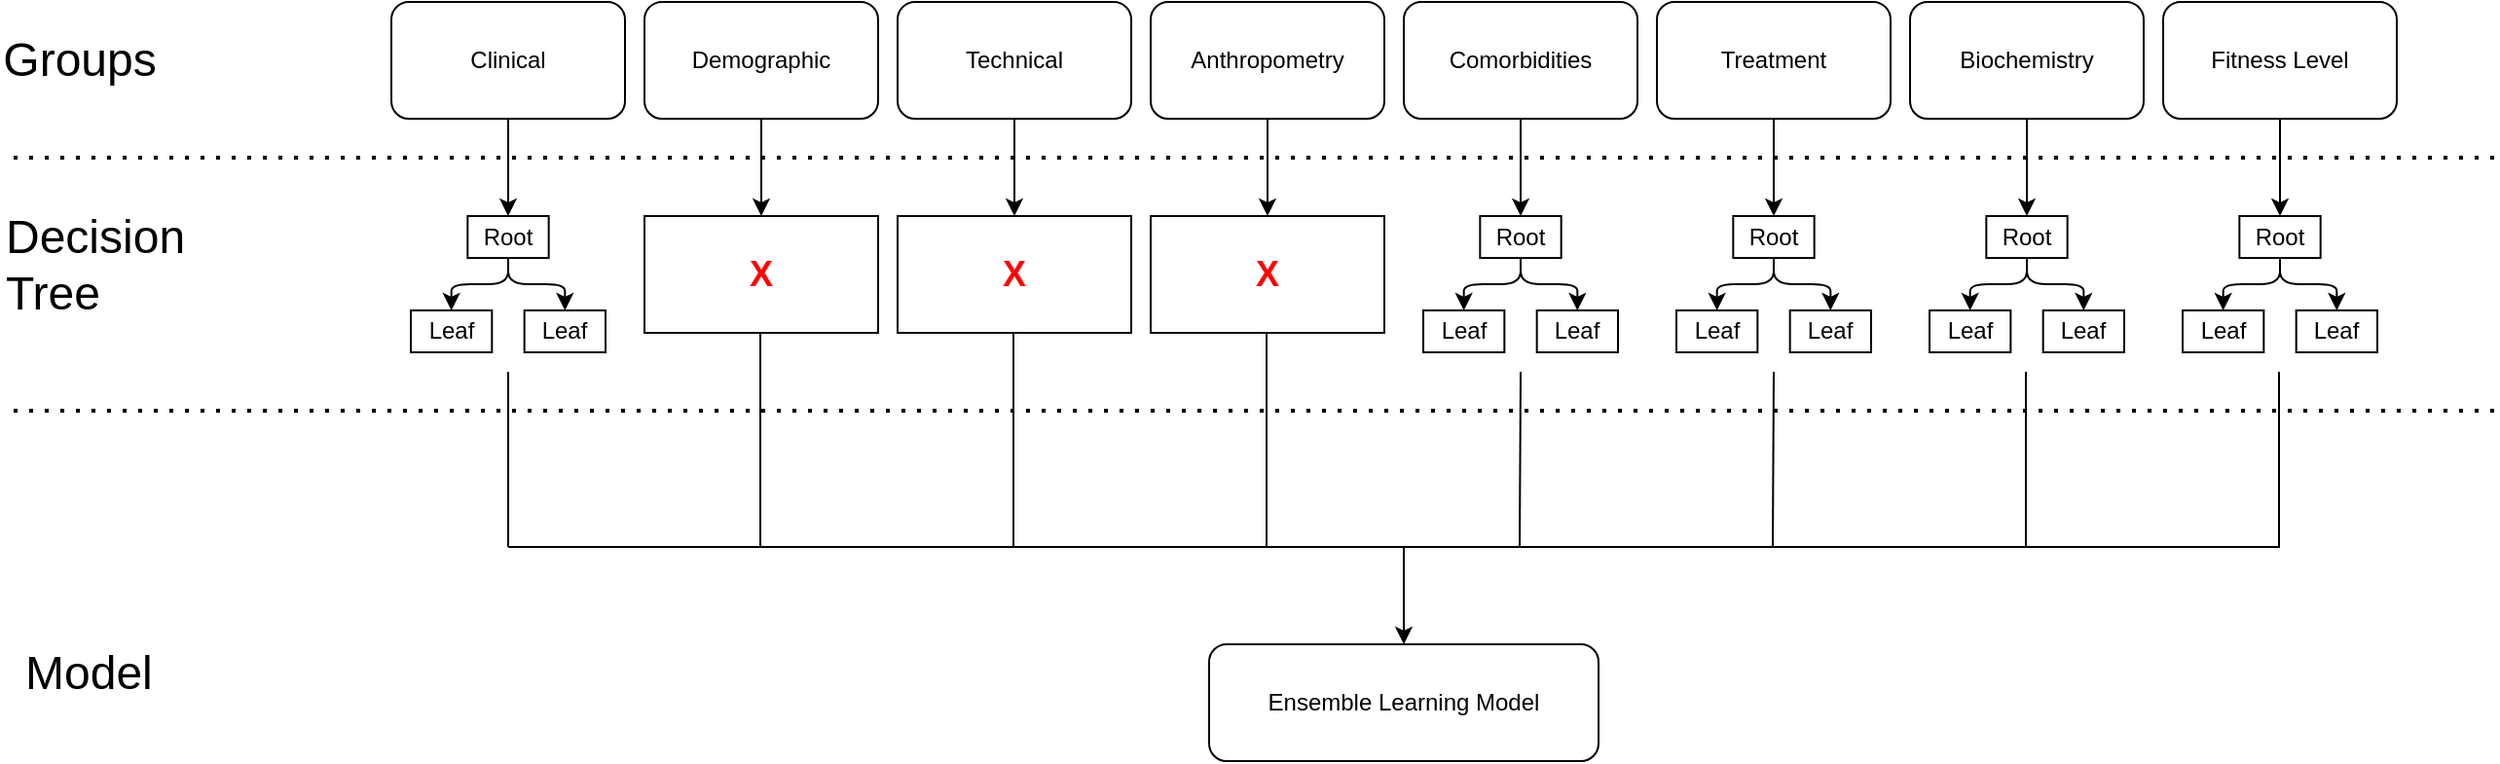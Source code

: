 <mxfile version="21.6.8" type="device">
  <diagram name="Page-1" id="-Qt2ztKeV2bImstE-vtO">
    <mxGraphModel dx="1434" dy="758" grid="1" gridSize="10" guides="1" tooltips="1" connect="1" arrows="1" fold="1" page="1" pageScale="1" pageWidth="827" pageHeight="1169" math="0" shadow="0">
      <root>
        <mxCell id="0" />
        <mxCell id="1" parent="0" />
        <mxCell id="Wdemls4XMApZAzFT3hwG-3" value="Clinical" style="rounded=1;whiteSpace=wrap;html=1;" parent="1" vertex="1">
          <mxGeometry x="240" y="120" width="120" height="60" as="geometry" />
        </mxCell>
        <mxCell id="Wdemls4XMApZAzFT3hwG-4" value="Demographic" style="rounded=1;whiteSpace=wrap;html=1;" parent="1" vertex="1">
          <mxGeometry x="370" y="120" width="120" height="60" as="geometry" />
        </mxCell>
        <mxCell id="Wdemls4XMApZAzFT3hwG-5" value="Technical" style="rounded=1;whiteSpace=wrap;html=1;" parent="1" vertex="1">
          <mxGeometry x="500" y="120" width="120" height="60" as="geometry" />
        </mxCell>
        <mxCell id="Wdemls4XMApZAzFT3hwG-6" value="Anthropometry" style="rounded=1;whiteSpace=wrap;html=1;" parent="1" vertex="1">
          <mxGeometry x="630" y="120" width="120" height="60" as="geometry" />
        </mxCell>
        <mxCell id="Wdemls4XMApZAzFT3hwG-7" value="Comorbidities" style="rounded=1;whiteSpace=wrap;html=1;" parent="1" vertex="1">
          <mxGeometry x="760" y="120" width="120" height="60" as="geometry" />
        </mxCell>
        <mxCell id="Wdemls4XMApZAzFT3hwG-8" value="Treatment" style="rounded=1;whiteSpace=wrap;html=1;" parent="1" vertex="1">
          <mxGeometry x="890" y="120" width="120" height="60" as="geometry" />
        </mxCell>
        <mxCell id="Wdemls4XMApZAzFT3hwG-9" value="Biochemistry" style="rounded=1;whiteSpace=wrap;html=1;" parent="1" vertex="1">
          <mxGeometry x="1020" y="120" width="120" height="60" as="geometry" />
        </mxCell>
        <mxCell id="Wdemls4XMApZAzFT3hwG-10" value="Fitness Level" style="rounded=1;whiteSpace=wrap;html=1;" parent="1" vertex="1">
          <mxGeometry x="1150" y="120" width="120" height="60" as="geometry" />
        </mxCell>
        <mxCell id="Wdemls4XMApZAzFT3hwG-12" value="" style="endArrow=none;dashed=1;html=1;dashPattern=1 3;strokeWidth=2;rounded=0;" parent="1" edge="1">
          <mxGeometry width="50" height="50" relative="1" as="geometry">
            <mxPoint x="1320" y="200" as="sourcePoint" />
            <mxPoint x="40" y="200" as="targetPoint" />
          </mxGeometry>
        </mxCell>
        <mxCell id="Wdemls4XMApZAzFT3hwG-14" value="&lt;font style=&quot;font-size: 24px;&quot;&gt;Groups&lt;/font&gt;" style="text;html=1;strokeColor=none;fillColor=none;align=center;verticalAlign=middle;whiteSpace=wrap;rounded=0;fontSize=24;" parent="1" vertex="1">
          <mxGeometry x="50" y="135" width="60" height="30" as="geometry" />
        </mxCell>
        <mxCell id="Wdemls4XMApZAzFT3hwG-15" value="&lt;font style=&quot;font-size: 24px;&quot;&gt;Decision Tree&lt;br&gt;&lt;/font&gt;" style="text;html=1;strokeColor=none;fillColor=none;align=left;verticalAlign=middle;whiteSpace=wrap;rounded=0;fontSize=24;" parent="1" vertex="1">
          <mxGeometry x="40" y="240" width="60" height="30" as="geometry" />
        </mxCell>
        <mxCell id="Wdemls4XMApZAzFT3hwG-16" value="" style="endArrow=classic;html=1;rounded=0;" parent="1" source="Wdemls4XMApZAzFT3hwG-3" edge="1">
          <mxGeometry width="50" height="50" relative="1" as="geometry">
            <mxPoint x="660" y="370" as="sourcePoint" />
            <mxPoint x="300" y="230" as="targetPoint" />
          </mxGeometry>
        </mxCell>
        <mxCell id="Wdemls4XMApZAzFT3hwG-17" value="&lt;h2 style=&quot;border-color: var(--border-color);&quot;&gt;&lt;font style=&quot;border-color: var(--border-color);&quot; color=&quot;#ff0000&quot;&gt;X&lt;/font&gt;&lt;/h2&gt;" style="rounded=0;whiteSpace=wrap;html=1;" parent="1" vertex="1">
          <mxGeometry x="370" y="230" width="120" height="60" as="geometry" />
        </mxCell>
        <mxCell id="Wdemls4XMApZAzFT3hwG-18" value="&lt;h2&gt;&lt;font color=&quot;#ff0000&quot;&gt;X&lt;/font&gt;&lt;/h2&gt;" style="rounded=0;whiteSpace=wrap;html=1;" parent="1" vertex="1">
          <mxGeometry x="500" y="230" width="120" height="60" as="geometry" />
        </mxCell>
        <mxCell id="Wdemls4XMApZAzFT3hwG-19" value="&lt;h2 style=&quot;border-color: var(--border-color);&quot;&gt;&lt;font style=&quot;border-color: var(--border-color);&quot; color=&quot;#ff0000&quot;&gt;X&lt;/font&gt;&lt;/h2&gt;" style="rounded=0;whiteSpace=wrap;html=1;" parent="1" vertex="1">
          <mxGeometry x="630" y="230" width="120" height="60" as="geometry" />
        </mxCell>
        <mxCell id="Wdemls4XMApZAzFT3hwG-24" value="" style="endArrow=classic;html=1;rounded=0;" parent="1" source="Wdemls4XMApZAzFT3hwG-4" target="Wdemls4XMApZAzFT3hwG-17" edge="1">
          <mxGeometry width="50" height="50" relative="1" as="geometry">
            <mxPoint x="660" y="370" as="sourcePoint" />
            <mxPoint x="710" y="320" as="targetPoint" />
          </mxGeometry>
        </mxCell>
        <mxCell id="Wdemls4XMApZAzFT3hwG-25" value="" style="endArrow=classic;html=1;rounded=0;" parent="1" source="Wdemls4XMApZAzFT3hwG-5" target="Wdemls4XMApZAzFT3hwG-18" edge="1">
          <mxGeometry width="50" height="50" relative="1" as="geometry">
            <mxPoint x="440" y="190" as="sourcePoint" />
            <mxPoint x="440" y="240" as="targetPoint" />
          </mxGeometry>
        </mxCell>
        <mxCell id="Wdemls4XMApZAzFT3hwG-26" value="" style="endArrow=classic;html=1;rounded=0;" parent="1" source="Wdemls4XMApZAzFT3hwG-6" target="Wdemls4XMApZAzFT3hwG-19" edge="1">
          <mxGeometry width="50" height="50" relative="1" as="geometry">
            <mxPoint x="570" y="190" as="sourcePoint" />
            <mxPoint x="570" y="240" as="targetPoint" />
          </mxGeometry>
        </mxCell>
        <mxCell id="Wdemls4XMApZAzFT3hwG-27" value="" style="endArrow=classic;html=1;rounded=0;" parent="1" source="Wdemls4XMApZAzFT3hwG-7" edge="1">
          <mxGeometry width="50" height="50" relative="1" as="geometry">
            <mxPoint x="700" y="190" as="sourcePoint" />
            <mxPoint x="820" y="230" as="targetPoint" />
          </mxGeometry>
        </mxCell>
        <mxCell id="Wdemls4XMApZAzFT3hwG-28" value="" style="endArrow=classic;html=1;rounded=0;" parent="1" source="Wdemls4XMApZAzFT3hwG-8" edge="1">
          <mxGeometry width="50" height="50" relative="1" as="geometry">
            <mxPoint x="830" y="190" as="sourcePoint" />
            <mxPoint x="950" y="230" as="targetPoint" />
          </mxGeometry>
        </mxCell>
        <mxCell id="Wdemls4XMApZAzFT3hwG-29" value="" style="endArrow=classic;html=1;rounded=0;" parent="1" source="Wdemls4XMApZAzFT3hwG-9" edge="1">
          <mxGeometry width="50" height="50" relative="1" as="geometry">
            <mxPoint x="960" y="190" as="sourcePoint" />
            <mxPoint x="1080" y="230" as="targetPoint" />
          </mxGeometry>
        </mxCell>
        <mxCell id="Wdemls4XMApZAzFT3hwG-30" value="" style="endArrow=classic;html=1;rounded=0;" parent="1" source="Wdemls4XMApZAzFT3hwG-10" edge="1">
          <mxGeometry width="50" height="50" relative="1" as="geometry">
            <mxPoint x="1090" y="190" as="sourcePoint" />
            <mxPoint x="1210" y="230" as="targetPoint" />
          </mxGeometry>
        </mxCell>
        <mxCell id="Wdemls4XMApZAzFT3hwG-40" value="" style="endArrow=none;dashed=1;html=1;dashPattern=1 3;strokeWidth=2;rounded=0;" parent="1" edge="1">
          <mxGeometry width="50" height="50" relative="1" as="geometry">
            <mxPoint x="1320" y="330" as="sourcePoint" />
            <mxPoint x="40" y="330" as="targetPoint" />
          </mxGeometry>
        </mxCell>
        <mxCell id="Wdemls4XMApZAzFT3hwG-42" value="" style="endArrow=none;html=1;rounded=0;" parent="1" edge="1">
          <mxGeometry width="50" height="50" relative="1" as="geometry">
            <mxPoint x="300" y="400" as="sourcePoint" />
            <mxPoint x="1210" y="400" as="targetPoint" />
          </mxGeometry>
        </mxCell>
        <mxCell id="Wdemls4XMApZAzFT3hwG-43" value="" style="endArrow=classic;html=1;rounded=0;" parent="1" target="KJ-lzjBJcKyRDd2qdMHR-39" edge="1">
          <mxGeometry width="50" height="50" relative="1" as="geometry">
            <mxPoint x="760" y="400" as="sourcePoint" />
            <mxPoint x="760" y="440" as="targetPoint" />
          </mxGeometry>
        </mxCell>
        <mxCell id="Wdemls4XMApZAzFT3hwG-45" value="" style="endArrow=none;html=1;rounded=0;" parent="1" edge="1">
          <mxGeometry width="50" height="50" relative="1" as="geometry">
            <mxPoint x="300" y="310" as="sourcePoint" />
            <mxPoint x="300" y="400" as="targetPoint" />
          </mxGeometry>
        </mxCell>
        <mxCell id="Wdemls4XMApZAzFT3hwG-46" value="" style="endArrow=none;html=1;rounded=0;" parent="1" edge="1">
          <mxGeometry width="50" height="50" relative="1" as="geometry">
            <mxPoint x="429.5" y="290" as="sourcePoint" />
            <mxPoint x="429.5" y="400" as="targetPoint" />
          </mxGeometry>
        </mxCell>
        <mxCell id="Wdemls4XMApZAzFT3hwG-47" value="" style="endArrow=none;html=1;rounded=0;" parent="1" edge="1">
          <mxGeometry width="50" height="50" relative="1" as="geometry">
            <mxPoint x="559.5" y="290" as="sourcePoint" />
            <mxPoint x="559.5" y="400" as="targetPoint" />
          </mxGeometry>
        </mxCell>
        <mxCell id="Wdemls4XMApZAzFT3hwG-48" value="" style="endArrow=none;html=1;rounded=0;" parent="1" edge="1">
          <mxGeometry width="50" height="50" relative="1" as="geometry">
            <mxPoint x="820" y="310" as="sourcePoint" />
            <mxPoint x="819.5" y="400" as="targetPoint" />
          </mxGeometry>
        </mxCell>
        <mxCell id="Wdemls4XMApZAzFT3hwG-49" value="" style="endArrow=none;html=1;rounded=0;" parent="1" edge="1">
          <mxGeometry width="50" height="50" relative="1" as="geometry">
            <mxPoint x="689.5" y="290" as="sourcePoint" />
            <mxPoint x="689.5" y="400" as="targetPoint" />
          </mxGeometry>
        </mxCell>
        <mxCell id="Wdemls4XMApZAzFT3hwG-50" value="" style="endArrow=none;html=1;rounded=0;" parent="1" edge="1">
          <mxGeometry width="50" height="50" relative="1" as="geometry">
            <mxPoint x="950" y="310" as="sourcePoint" />
            <mxPoint x="949.5" y="400" as="targetPoint" />
          </mxGeometry>
        </mxCell>
        <mxCell id="Wdemls4XMApZAzFT3hwG-51" value="" style="endArrow=none;html=1;rounded=0;" parent="1" edge="1">
          <mxGeometry width="50" height="50" relative="1" as="geometry">
            <mxPoint x="1079.5" y="310" as="sourcePoint" />
            <mxPoint x="1079.5" y="400" as="targetPoint" />
          </mxGeometry>
        </mxCell>
        <mxCell id="Wdemls4XMApZAzFT3hwG-52" value="" style="endArrow=none;html=1;rounded=0;" parent="1" edge="1">
          <mxGeometry width="50" height="50" relative="1" as="geometry">
            <mxPoint x="1209.5" y="310" as="sourcePoint" />
            <mxPoint x="1209.5" y="400" as="targetPoint" />
          </mxGeometry>
        </mxCell>
        <mxCell id="Wdemls4XMApZAzFT3hwG-53" value="&lt;font style=&quot;font-size: 24px;&quot;&gt;Model&lt;br&gt;&lt;/font&gt;" style="text;html=1;strokeColor=none;fillColor=none;align=left;verticalAlign=middle;whiteSpace=wrap;rounded=0;fontSize=24;" parent="1" vertex="1">
          <mxGeometry x="50" y="440" width="140" height="50" as="geometry" />
        </mxCell>
        <mxCell id="KJ-lzjBJcKyRDd2qdMHR-13" value="" style="group" vertex="1" connectable="0" parent="1">
          <mxGeometry x="250" y="230" width="100" height="70" as="geometry" />
        </mxCell>
        <mxCell id="KJ-lzjBJcKyRDd2qdMHR-8" value="Root" style="whiteSpace=wrap;html=1;" vertex="1" parent="KJ-lzjBJcKyRDd2qdMHR-13">
          <mxGeometry x="29.167" width="41.667" height="21.538" as="geometry" />
        </mxCell>
        <mxCell id="KJ-lzjBJcKyRDd2qdMHR-9" value="Leaf" style="whiteSpace=wrap;html=1;" vertex="1" parent="KJ-lzjBJcKyRDd2qdMHR-13">
          <mxGeometry y="48.462" width="41.667" height="21.538" as="geometry" />
        </mxCell>
        <mxCell id="KJ-lzjBJcKyRDd2qdMHR-10" value="" style="edgeStyle=elbowEdgeStyle;elbow=vertical;html=1;rounded=1;curved=0;sourcePerimeterSpacing=0;targetPerimeterSpacing=0;startSize=6;endSize=6;" edge="1" parent="KJ-lzjBJcKyRDd2qdMHR-13" source="KJ-lzjBJcKyRDd2qdMHR-8" target="KJ-lzjBJcKyRDd2qdMHR-9">
          <mxGeometry relative="1" as="geometry" />
        </mxCell>
        <mxCell id="KJ-lzjBJcKyRDd2qdMHR-11" value="Leaf" style="whiteSpace=wrap;html=1;" vertex="1" parent="KJ-lzjBJcKyRDd2qdMHR-13">
          <mxGeometry x="58.333" y="48.462" width="41.667" height="21.538" as="geometry" />
        </mxCell>
        <mxCell id="KJ-lzjBJcKyRDd2qdMHR-12" value="" style="edgeStyle=elbowEdgeStyle;elbow=vertical;html=1;rounded=1;curved=0;sourcePerimeterSpacing=0;targetPerimeterSpacing=0;startSize=6;endSize=6;" edge="1" parent="KJ-lzjBJcKyRDd2qdMHR-13" source="KJ-lzjBJcKyRDd2qdMHR-8" target="KJ-lzjBJcKyRDd2qdMHR-11">
          <mxGeometry relative="1" as="geometry" />
        </mxCell>
        <mxCell id="KJ-lzjBJcKyRDd2qdMHR-15" value="" style="group" vertex="1" connectable="0" parent="1">
          <mxGeometry x="770" y="230" width="100" height="70" as="geometry" />
        </mxCell>
        <mxCell id="KJ-lzjBJcKyRDd2qdMHR-16" value="Root" style="whiteSpace=wrap;html=1;" vertex="1" parent="KJ-lzjBJcKyRDd2qdMHR-15">
          <mxGeometry x="29.167" width="41.667" height="21.538" as="geometry" />
        </mxCell>
        <mxCell id="KJ-lzjBJcKyRDd2qdMHR-17" value="Leaf" style="whiteSpace=wrap;html=1;" vertex="1" parent="KJ-lzjBJcKyRDd2qdMHR-15">
          <mxGeometry y="48.462" width="41.667" height="21.538" as="geometry" />
        </mxCell>
        <mxCell id="KJ-lzjBJcKyRDd2qdMHR-18" value="" style="edgeStyle=elbowEdgeStyle;elbow=vertical;html=1;rounded=1;curved=0;sourcePerimeterSpacing=0;targetPerimeterSpacing=0;startSize=6;endSize=6;" edge="1" parent="KJ-lzjBJcKyRDd2qdMHR-15" source="KJ-lzjBJcKyRDd2qdMHR-16" target="KJ-lzjBJcKyRDd2qdMHR-17">
          <mxGeometry relative="1" as="geometry" />
        </mxCell>
        <mxCell id="KJ-lzjBJcKyRDd2qdMHR-19" value="Leaf" style="whiteSpace=wrap;html=1;" vertex="1" parent="KJ-lzjBJcKyRDd2qdMHR-15">
          <mxGeometry x="58.333" y="48.462" width="41.667" height="21.538" as="geometry" />
        </mxCell>
        <mxCell id="KJ-lzjBJcKyRDd2qdMHR-20" value="" style="edgeStyle=elbowEdgeStyle;elbow=vertical;html=1;rounded=1;curved=0;sourcePerimeterSpacing=0;targetPerimeterSpacing=0;startSize=6;endSize=6;" edge="1" parent="KJ-lzjBJcKyRDd2qdMHR-15" source="KJ-lzjBJcKyRDd2qdMHR-16" target="KJ-lzjBJcKyRDd2qdMHR-19">
          <mxGeometry relative="1" as="geometry" />
        </mxCell>
        <mxCell id="KJ-lzjBJcKyRDd2qdMHR-21" value="" style="group" vertex="1" connectable="0" parent="1">
          <mxGeometry x="900" y="230" width="100" height="70" as="geometry" />
        </mxCell>
        <mxCell id="KJ-lzjBJcKyRDd2qdMHR-22" value="Root" style="whiteSpace=wrap;html=1;" vertex="1" parent="KJ-lzjBJcKyRDd2qdMHR-21">
          <mxGeometry x="29.167" width="41.667" height="21.538" as="geometry" />
        </mxCell>
        <mxCell id="KJ-lzjBJcKyRDd2qdMHR-23" value="Leaf" style="whiteSpace=wrap;html=1;" vertex="1" parent="KJ-lzjBJcKyRDd2qdMHR-21">
          <mxGeometry y="48.462" width="41.667" height="21.538" as="geometry" />
        </mxCell>
        <mxCell id="KJ-lzjBJcKyRDd2qdMHR-24" value="" style="edgeStyle=elbowEdgeStyle;elbow=vertical;html=1;rounded=1;curved=0;sourcePerimeterSpacing=0;targetPerimeterSpacing=0;startSize=6;endSize=6;" edge="1" parent="KJ-lzjBJcKyRDd2qdMHR-21" source="KJ-lzjBJcKyRDd2qdMHR-22" target="KJ-lzjBJcKyRDd2qdMHR-23">
          <mxGeometry relative="1" as="geometry" />
        </mxCell>
        <mxCell id="KJ-lzjBJcKyRDd2qdMHR-25" value="Leaf" style="whiteSpace=wrap;html=1;" vertex="1" parent="KJ-lzjBJcKyRDd2qdMHR-21">
          <mxGeometry x="58.333" y="48.462" width="41.667" height="21.538" as="geometry" />
        </mxCell>
        <mxCell id="KJ-lzjBJcKyRDd2qdMHR-26" value="" style="edgeStyle=elbowEdgeStyle;elbow=vertical;html=1;rounded=1;curved=0;sourcePerimeterSpacing=0;targetPerimeterSpacing=0;startSize=6;endSize=6;" edge="1" parent="KJ-lzjBJcKyRDd2qdMHR-21" source="KJ-lzjBJcKyRDd2qdMHR-22" target="KJ-lzjBJcKyRDd2qdMHR-25">
          <mxGeometry relative="1" as="geometry" />
        </mxCell>
        <mxCell id="KJ-lzjBJcKyRDd2qdMHR-27" value="" style="group" vertex="1" connectable="0" parent="1">
          <mxGeometry x="1030" y="230" width="100" height="70" as="geometry" />
        </mxCell>
        <mxCell id="KJ-lzjBJcKyRDd2qdMHR-28" value="Root" style="whiteSpace=wrap;html=1;" vertex="1" parent="KJ-lzjBJcKyRDd2qdMHR-27">
          <mxGeometry x="29.167" width="41.667" height="21.538" as="geometry" />
        </mxCell>
        <mxCell id="KJ-lzjBJcKyRDd2qdMHR-29" value="Leaf" style="whiteSpace=wrap;html=1;" vertex="1" parent="KJ-lzjBJcKyRDd2qdMHR-27">
          <mxGeometry y="48.462" width="41.667" height="21.538" as="geometry" />
        </mxCell>
        <mxCell id="KJ-lzjBJcKyRDd2qdMHR-30" value="" style="edgeStyle=elbowEdgeStyle;elbow=vertical;html=1;rounded=1;curved=0;sourcePerimeterSpacing=0;targetPerimeterSpacing=0;startSize=6;endSize=6;" edge="1" parent="KJ-lzjBJcKyRDd2qdMHR-27" source="KJ-lzjBJcKyRDd2qdMHR-28" target="KJ-lzjBJcKyRDd2qdMHR-29">
          <mxGeometry relative="1" as="geometry" />
        </mxCell>
        <mxCell id="KJ-lzjBJcKyRDd2qdMHR-31" value="Leaf" style="whiteSpace=wrap;html=1;" vertex="1" parent="KJ-lzjBJcKyRDd2qdMHR-27">
          <mxGeometry x="58.333" y="48.462" width="41.667" height="21.538" as="geometry" />
        </mxCell>
        <mxCell id="KJ-lzjBJcKyRDd2qdMHR-32" value="" style="edgeStyle=elbowEdgeStyle;elbow=vertical;html=1;rounded=1;curved=0;sourcePerimeterSpacing=0;targetPerimeterSpacing=0;startSize=6;endSize=6;" edge="1" parent="KJ-lzjBJcKyRDd2qdMHR-27" source="KJ-lzjBJcKyRDd2qdMHR-28" target="KJ-lzjBJcKyRDd2qdMHR-31">
          <mxGeometry relative="1" as="geometry" />
        </mxCell>
        <mxCell id="KJ-lzjBJcKyRDd2qdMHR-33" value="" style="group" vertex="1" connectable="0" parent="1">
          <mxGeometry x="1160" y="230" width="100" height="70" as="geometry" />
        </mxCell>
        <mxCell id="KJ-lzjBJcKyRDd2qdMHR-34" value="Root" style="whiteSpace=wrap;html=1;" vertex="1" parent="KJ-lzjBJcKyRDd2qdMHR-33">
          <mxGeometry x="29.167" width="41.667" height="21.538" as="geometry" />
        </mxCell>
        <mxCell id="KJ-lzjBJcKyRDd2qdMHR-35" value="Leaf" style="whiteSpace=wrap;html=1;" vertex="1" parent="KJ-lzjBJcKyRDd2qdMHR-33">
          <mxGeometry y="48.462" width="41.667" height="21.538" as="geometry" />
        </mxCell>
        <mxCell id="KJ-lzjBJcKyRDd2qdMHR-36" value="" style="edgeStyle=elbowEdgeStyle;elbow=vertical;html=1;rounded=1;curved=0;sourcePerimeterSpacing=0;targetPerimeterSpacing=0;startSize=6;endSize=6;" edge="1" parent="KJ-lzjBJcKyRDd2qdMHR-33" source="KJ-lzjBJcKyRDd2qdMHR-34" target="KJ-lzjBJcKyRDd2qdMHR-35">
          <mxGeometry relative="1" as="geometry" />
        </mxCell>
        <mxCell id="KJ-lzjBJcKyRDd2qdMHR-37" value="Leaf" style="whiteSpace=wrap;html=1;" vertex="1" parent="KJ-lzjBJcKyRDd2qdMHR-33">
          <mxGeometry x="58.333" y="48.462" width="41.667" height="21.538" as="geometry" />
        </mxCell>
        <mxCell id="KJ-lzjBJcKyRDd2qdMHR-38" value="" style="edgeStyle=elbowEdgeStyle;elbow=vertical;html=1;rounded=1;curved=0;sourcePerimeterSpacing=0;targetPerimeterSpacing=0;startSize=6;endSize=6;" edge="1" parent="KJ-lzjBJcKyRDd2qdMHR-33" source="KJ-lzjBJcKyRDd2qdMHR-34" target="KJ-lzjBJcKyRDd2qdMHR-37">
          <mxGeometry relative="1" as="geometry" />
        </mxCell>
        <mxCell id="KJ-lzjBJcKyRDd2qdMHR-39" value="Ensemble Learning Model" style="rounded=1;whiteSpace=wrap;html=1;" vertex="1" parent="1">
          <mxGeometry x="660" y="450" width="200" height="60" as="geometry" />
        </mxCell>
      </root>
    </mxGraphModel>
  </diagram>
</mxfile>
